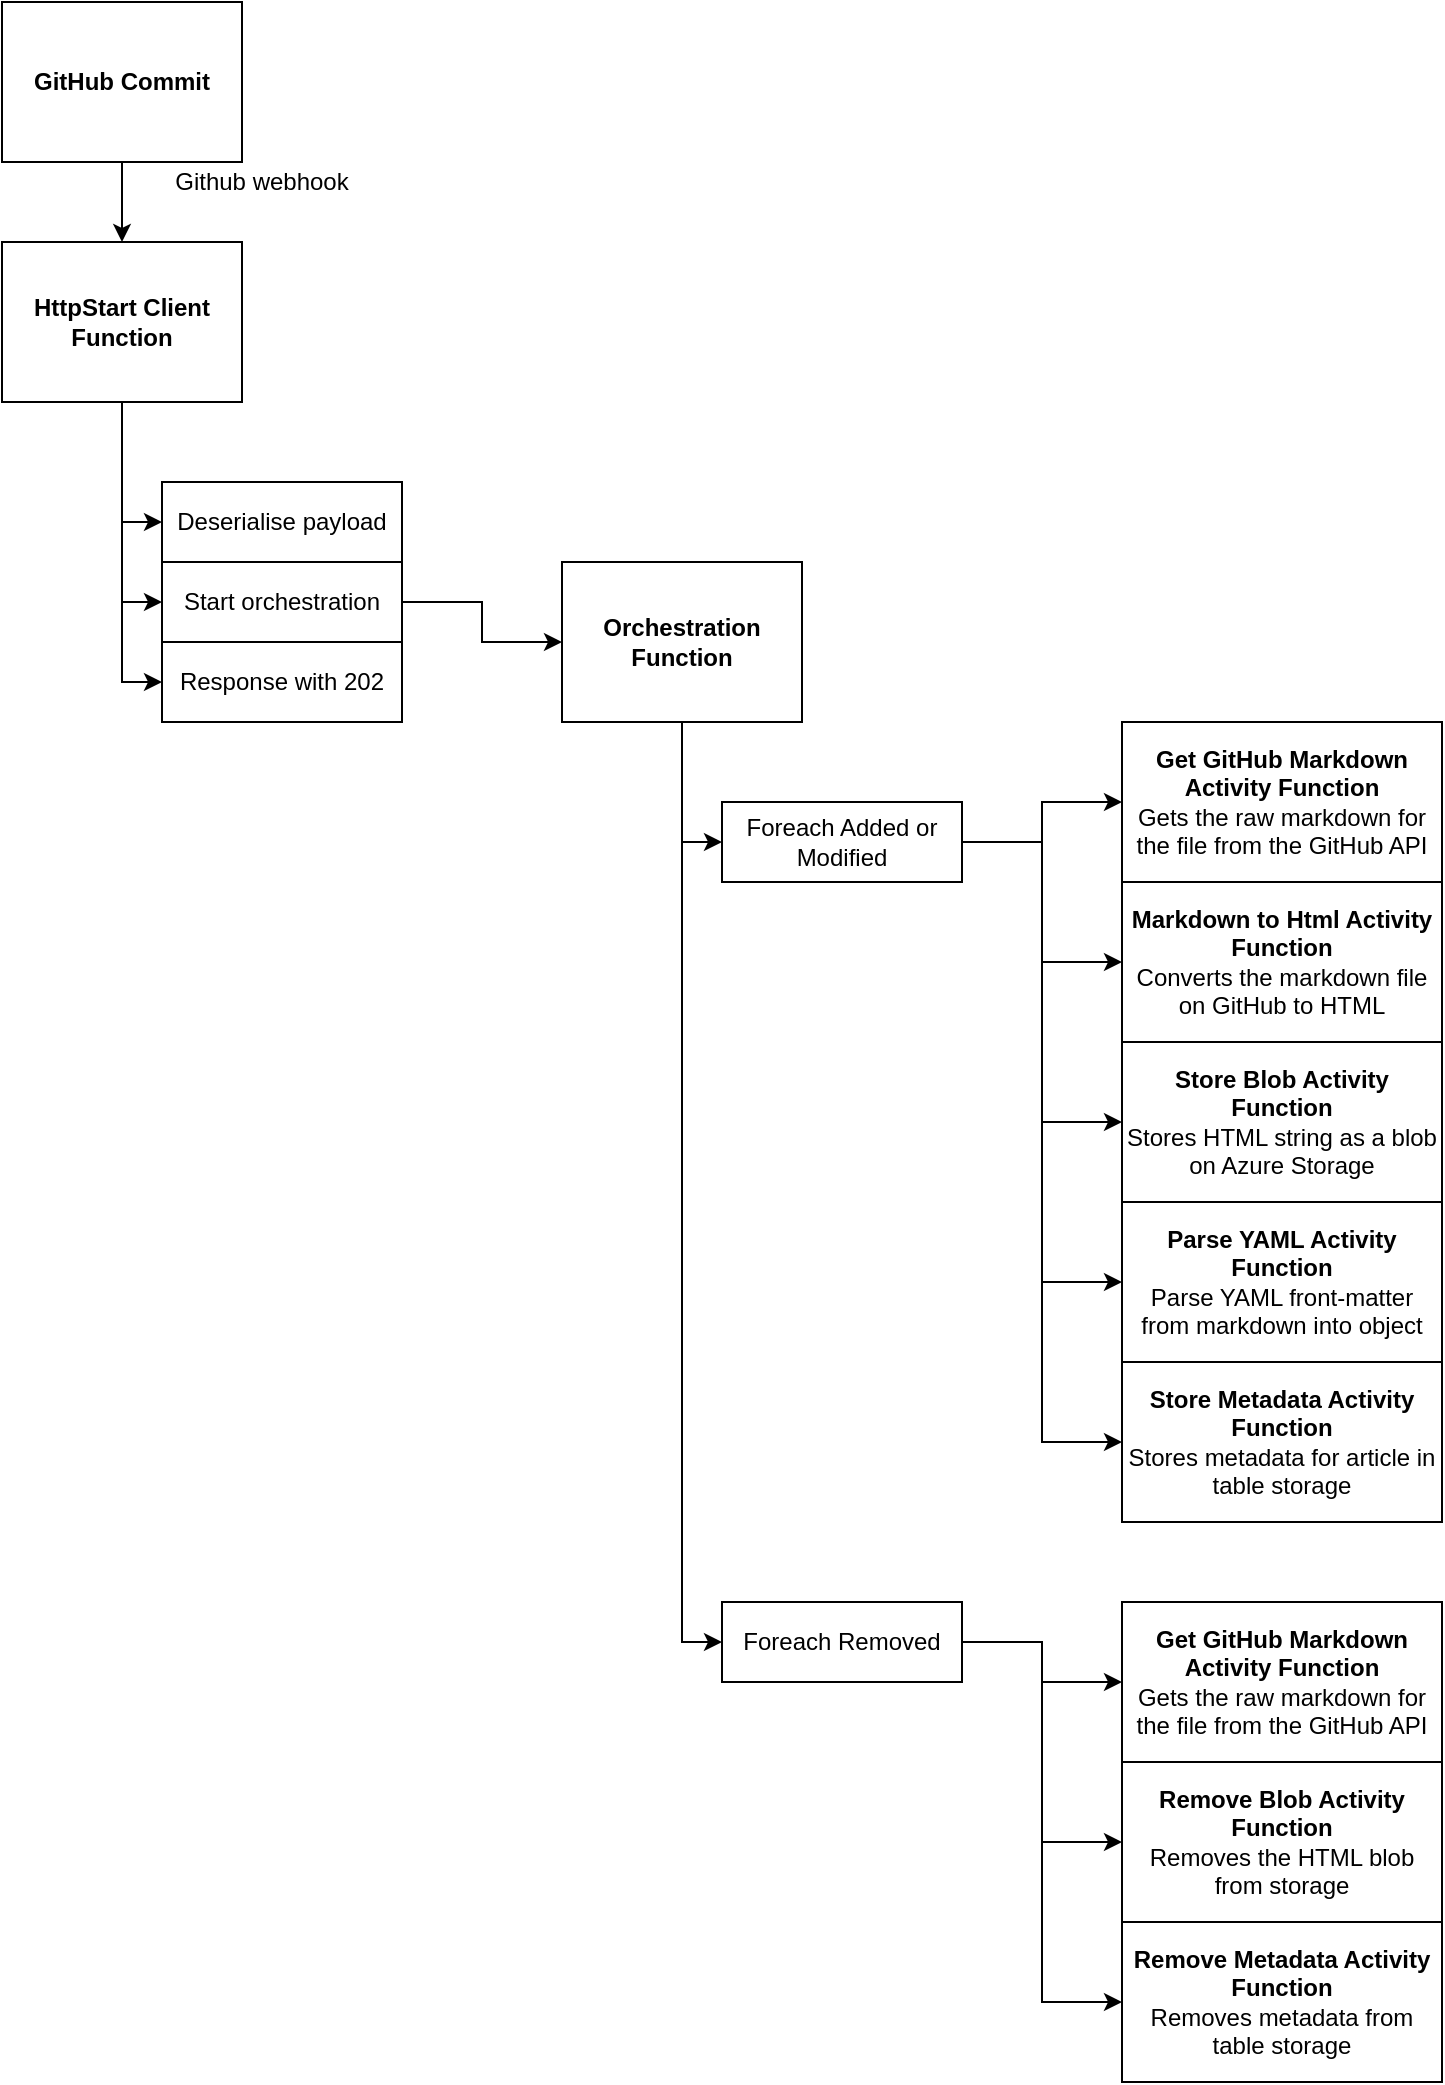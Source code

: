 <mxfile version="13.9.9" type="device"><diagram id="dSKuiULfafL09vVcjA7H" name="Page-1"><mxGraphModel dx="1328" dy="968" grid="1" gridSize="10" guides="1" tooltips="1" connect="1" arrows="1" fold="1" page="1" pageScale="1" pageWidth="827" pageHeight="1169" math="0" shadow="0"><root><mxCell id="0"/><mxCell id="1" parent="0"/><mxCell id="jwqRloT8UMIGQZXdSIzf-1" value="&lt;b&gt;GitHub Commit&lt;/b&gt;" style="rounded=0;whiteSpace=wrap;html=1;" vertex="1" parent="1"><mxGeometry x="80" y="80" width="120" height="80" as="geometry"/></mxCell><mxCell id="jwqRloT8UMIGQZXdSIzf-33" style="edgeStyle=orthogonalEdgeStyle;rounded=0;orthogonalLoop=1;jettySize=auto;html=1;exitX=0.5;exitY=1;exitDx=0;exitDy=0;entryX=0;entryY=0.5;entryDx=0;entryDy=0;" edge="1" parent="1" source="jwqRloT8UMIGQZXdSIzf-2" target="jwqRloT8UMIGQZXdSIzf-5"><mxGeometry relative="1" as="geometry"/></mxCell><mxCell id="jwqRloT8UMIGQZXdSIzf-34" style="edgeStyle=orthogonalEdgeStyle;rounded=0;orthogonalLoop=1;jettySize=auto;html=1;exitX=0.5;exitY=1;exitDx=0;exitDy=0;entryX=0;entryY=0.5;entryDx=0;entryDy=0;" edge="1" parent="1" source="jwqRloT8UMIGQZXdSIzf-2" target="jwqRloT8UMIGQZXdSIzf-7"><mxGeometry relative="1" as="geometry"/></mxCell><mxCell id="jwqRloT8UMIGQZXdSIzf-35" style="edgeStyle=orthogonalEdgeStyle;rounded=0;orthogonalLoop=1;jettySize=auto;html=1;exitX=0.5;exitY=1;exitDx=0;exitDy=0;entryX=0;entryY=0.5;entryDx=0;entryDy=0;" edge="1" parent="1" source="jwqRloT8UMIGQZXdSIzf-2" target="jwqRloT8UMIGQZXdSIzf-8"><mxGeometry relative="1" as="geometry"/></mxCell><mxCell id="jwqRloT8UMIGQZXdSIzf-2" value="&lt;b&gt;HttpStart Client Function&lt;/b&gt;" style="rounded=0;whiteSpace=wrap;html=1;" vertex="1" parent="1"><mxGeometry x="80" y="200" width="120" height="80" as="geometry"/></mxCell><mxCell id="jwqRloT8UMIGQZXdSIzf-3" value="" style="endArrow=classic;html=1;exitX=0.5;exitY=1;exitDx=0;exitDy=0;entryX=0.5;entryY=0;entryDx=0;entryDy=0;" edge="1" parent="1" source="jwqRloT8UMIGQZXdSIzf-1" target="jwqRloT8UMIGQZXdSIzf-2"><mxGeometry width="50" height="50" relative="1" as="geometry"><mxPoint x="390" y="510" as="sourcePoint"/><mxPoint x="440" y="460" as="targetPoint"/></mxGeometry></mxCell><mxCell id="jwqRloT8UMIGQZXdSIzf-4" value="Github webhook" style="text;html=1;strokeColor=none;fillColor=none;align=center;verticalAlign=middle;whiteSpace=wrap;rounded=0;" vertex="1" parent="1"><mxGeometry x="160" y="160" width="100" height="20" as="geometry"/></mxCell><mxCell id="jwqRloT8UMIGQZXdSIzf-5" value="Deserialise payload" style="rounded=0;whiteSpace=wrap;html=1;" vertex="1" parent="1"><mxGeometry x="160" y="320" width="120" height="40" as="geometry"/></mxCell><mxCell id="jwqRloT8UMIGQZXdSIzf-10" style="edgeStyle=orthogonalEdgeStyle;rounded=0;orthogonalLoop=1;jettySize=auto;html=1;exitX=1;exitY=0.5;exitDx=0;exitDy=0;entryX=0;entryY=0.5;entryDx=0;entryDy=0;" edge="1" parent="1" source="jwqRloT8UMIGQZXdSIzf-7" target="jwqRloT8UMIGQZXdSIzf-9"><mxGeometry relative="1" as="geometry"/></mxCell><mxCell id="jwqRloT8UMIGQZXdSIzf-7" value="Start orchestration" style="rounded=0;whiteSpace=wrap;html=1;" vertex="1" parent="1"><mxGeometry x="160" y="360" width="120" height="40" as="geometry"/></mxCell><mxCell id="jwqRloT8UMIGQZXdSIzf-8" value="Response with 202" style="rounded=0;whiteSpace=wrap;html=1;" vertex="1" parent="1"><mxGeometry x="160" y="400" width="120" height="40" as="geometry"/></mxCell><mxCell id="jwqRloT8UMIGQZXdSIzf-31" style="edgeStyle=orthogonalEdgeStyle;rounded=0;orthogonalLoop=1;jettySize=auto;html=1;exitX=0.5;exitY=1;exitDx=0;exitDy=0;entryX=0;entryY=0.5;entryDx=0;entryDy=0;" edge="1" parent="1" source="jwqRloT8UMIGQZXdSIzf-9" target="jwqRloT8UMIGQZXdSIzf-14"><mxGeometry relative="1" as="geometry"/></mxCell><mxCell id="jwqRloT8UMIGQZXdSIzf-32" style="edgeStyle=orthogonalEdgeStyle;rounded=0;orthogonalLoop=1;jettySize=auto;html=1;exitX=0.5;exitY=1;exitDx=0;exitDy=0;entryX=0;entryY=0.5;entryDx=0;entryDy=0;" edge="1" parent="1" source="jwqRloT8UMIGQZXdSIzf-9" target="jwqRloT8UMIGQZXdSIzf-15"><mxGeometry relative="1" as="geometry"/></mxCell><mxCell id="jwqRloT8UMIGQZXdSIzf-9" value="&lt;b&gt;Orchestration Function&lt;/b&gt;" style="rounded=0;whiteSpace=wrap;html=1;" vertex="1" parent="1"><mxGeometry x="360" y="360" width="120" height="80" as="geometry"/></mxCell><mxCell id="jwqRloT8UMIGQZXdSIzf-11" value="&lt;b&gt;Markdown to Html Activity Function&lt;/b&gt;&lt;br&gt;Converts the markdown file on GitHub to HTML" style="rounded=0;whiteSpace=wrap;html=1;" vertex="1" parent="1"><mxGeometry x="640" y="520" width="160" height="80" as="geometry"/></mxCell><mxCell id="jwqRloT8UMIGQZXdSIzf-23" style="edgeStyle=orthogonalEdgeStyle;rounded=0;orthogonalLoop=1;jettySize=auto;html=1;exitX=1;exitY=0.5;exitDx=0;exitDy=0;entryX=0;entryY=0.5;entryDx=0;entryDy=0;" edge="1" parent="1" source="jwqRloT8UMIGQZXdSIzf-14" target="jwqRloT8UMIGQZXdSIzf-16"><mxGeometry relative="1" as="geometry"/></mxCell><mxCell id="jwqRloT8UMIGQZXdSIzf-24" style="edgeStyle=orthogonalEdgeStyle;rounded=0;orthogonalLoop=1;jettySize=auto;html=1;exitX=1;exitY=0.5;exitDx=0;exitDy=0;entryX=0;entryY=0.5;entryDx=0;entryDy=0;" edge="1" parent="1" source="jwqRloT8UMIGQZXdSIzf-14" target="jwqRloT8UMIGQZXdSIzf-11"><mxGeometry relative="1" as="geometry"/></mxCell><mxCell id="jwqRloT8UMIGQZXdSIzf-25" style="edgeStyle=orthogonalEdgeStyle;rounded=0;orthogonalLoop=1;jettySize=auto;html=1;exitX=1;exitY=0.5;exitDx=0;exitDy=0;entryX=0;entryY=0.5;entryDx=0;entryDy=0;" edge="1" parent="1" source="jwqRloT8UMIGQZXdSIzf-14" target="jwqRloT8UMIGQZXdSIzf-17"><mxGeometry relative="1" as="geometry"/></mxCell><mxCell id="jwqRloT8UMIGQZXdSIzf-26" style="edgeStyle=orthogonalEdgeStyle;rounded=0;orthogonalLoop=1;jettySize=auto;html=1;exitX=1;exitY=0.5;exitDx=0;exitDy=0;entryX=0;entryY=0.5;entryDx=0;entryDy=0;" edge="1" parent="1" source="jwqRloT8UMIGQZXdSIzf-14" target="jwqRloT8UMIGQZXdSIzf-18"><mxGeometry relative="1" as="geometry"/></mxCell><mxCell id="jwqRloT8UMIGQZXdSIzf-27" style="edgeStyle=orthogonalEdgeStyle;rounded=0;orthogonalLoop=1;jettySize=auto;html=1;exitX=1;exitY=0.5;exitDx=0;exitDy=0;entryX=0;entryY=0.5;entryDx=0;entryDy=0;" edge="1" parent="1" source="jwqRloT8UMIGQZXdSIzf-14" target="jwqRloT8UMIGQZXdSIzf-19"><mxGeometry relative="1" as="geometry"/></mxCell><mxCell id="jwqRloT8UMIGQZXdSIzf-14" value="Foreach Added or Modified" style="rounded=0;whiteSpace=wrap;html=1;" vertex="1" parent="1"><mxGeometry x="440" y="480" width="120" height="40" as="geometry"/></mxCell><mxCell id="jwqRloT8UMIGQZXdSIzf-28" style="edgeStyle=orthogonalEdgeStyle;rounded=0;orthogonalLoop=1;jettySize=auto;html=1;exitX=1;exitY=0.5;exitDx=0;exitDy=0;" edge="1" parent="1" source="jwqRloT8UMIGQZXdSIzf-15" target="jwqRloT8UMIGQZXdSIzf-20"><mxGeometry relative="1" as="geometry"/></mxCell><mxCell id="jwqRloT8UMIGQZXdSIzf-29" style="edgeStyle=orthogonalEdgeStyle;rounded=0;orthogonalLoop=1;jettySize=auto;html=1;exitX=1;exitY=0.5;exitDx=0;exitDy=0;entryX=0;entryY=0.5;entryDx=0;entryDy=0;" edge="1" parent="1" source="jwqRloT8UMIGQZXdSIzf-15" target="jwqRloT8UMIGQZXdSIzf-21"><mxGeometry relative="1" as="geometry"/></mxCell><mxCell id="jwqRloT8UMIGQZXdSIzf-30" style="edgeStyle=orthogonalEdgeStyle;rounded=0;orthogonalLoop=1;jettySize=auto;html=1;exitX=1;exitY=0.5;exitDx=0;exitDy=0;entryX=0;entryY=0.5;entryDx=0;entryDy=0;" edge="1" parent="1" source="jwqRloT8UMIGQZXdSIzf-15" target="jwqRloT8UMIGQZXdSIzf-22"><mxGeometry relative="1" as="geometry"/></mxCell><mxCell id="jwqRloT8UMIGQZXdSIzf-15" value="Foreach Removed" style="rounded=0;whiteSpace=wrap;html=1;" vertex="1" parent="1"><mxGeometry x="440" y="880" width="120" height="40" as="geometry"/></mxCell><mxCell id="jwqRloT8UMIGQZXdSIzf-16" value="&lt;b&gt;Get GitHub Markdown Activity Function&lt;/b&gt;&lt;br&gt;Gets the raw markdown for the file from the GitHub API" style="rounded=0;whiteSpace=wrap;html=1;" vertex="1" parent="1"><mxGeometry x="640" y="440" width="160" height="80" as="geometry"/></mxCell><mxCell id="jwqRloT8UMIGQZXdSIzf-17" value="&lt;b&gt;Store Blob Activity Function&lt;/b&gt;&lt;br&gt;Stores HTML string as a blob on Azure Storage" style="rounded=0;whiteSpace=wrap;html=1;" vertex="1" parent="1"><mxGeometry x="640" y="600" width="160" height="80" as="geometry"/></mxCell><mxCell id="jwqRloT8UMIGQZXdSIzf-18" value="&lt;b&gt;Parse YAML Activity Function&lt;/b&gt;&lt;br&gt;Parse YAML front-matter from markdown into object" style="rounded=0;whiteSpace=wrap;html=1;" vertex="1" parent="1"><mxGeometry x="640" y="680" width="160" height="80" as="geometry"/></mxCell><mxCell id="jwqRloT8UMIGQZXdSIzf-19" value="&lt;b&gt;Store Metadata Activity Function&lt;/b&gt;&lt;br&gt;Stores metadata for article in table storage" style="rounded=0;whiteSpace=wrap;html=1;" vertex="1" parent="1"><mxGeometry x="640" y="760" width="160" height="80" as="geometry"/></mxCell><mxCell id="jwqRloT8UMIGQZXdSIzf-20" value="&lt;b&gt;Get GitHub Markdown Activity Function&lt;/b&gt;&lt;br&gt;Gets the raw markdown for the file from the GitHub API" style="rounded=0;whiteSpace=wrap;html=1;" vertex="1" parent="1"><mxGeometry x="640" y="880" width="160" height="80" as="geometry"/></mxCell><mxCell id="jwqRloT8UMIGQZXdSIzf-21" value="&lt;b&gt;Remove Blob Activity Function&lt;/b&gt;&lt;br&gt;Removes the HTML blob from storage" style="rounded=0;whiteSpace=wrap;html=1;" vertex="1" parent="1"><mxGeometry x="640" y="960" width="160" height="80" as="geometry"/></mxCell><mxCell id="jwqRloT8UMIGQZXdSIzf-22" value="&lt;b&gt;Remove Metadata Activity Function&lt;/b&gt;&lt;br&gt;Removes metadata from table storage" style="rounded=0;whiteSpace=wrap;html=1;" vertex="1" parent="1"><mxGeometry x="640" y="1040" width="160" height="80" as="geometry"/></mxCell></root></mxGraphModel></diagram></mxfile>
